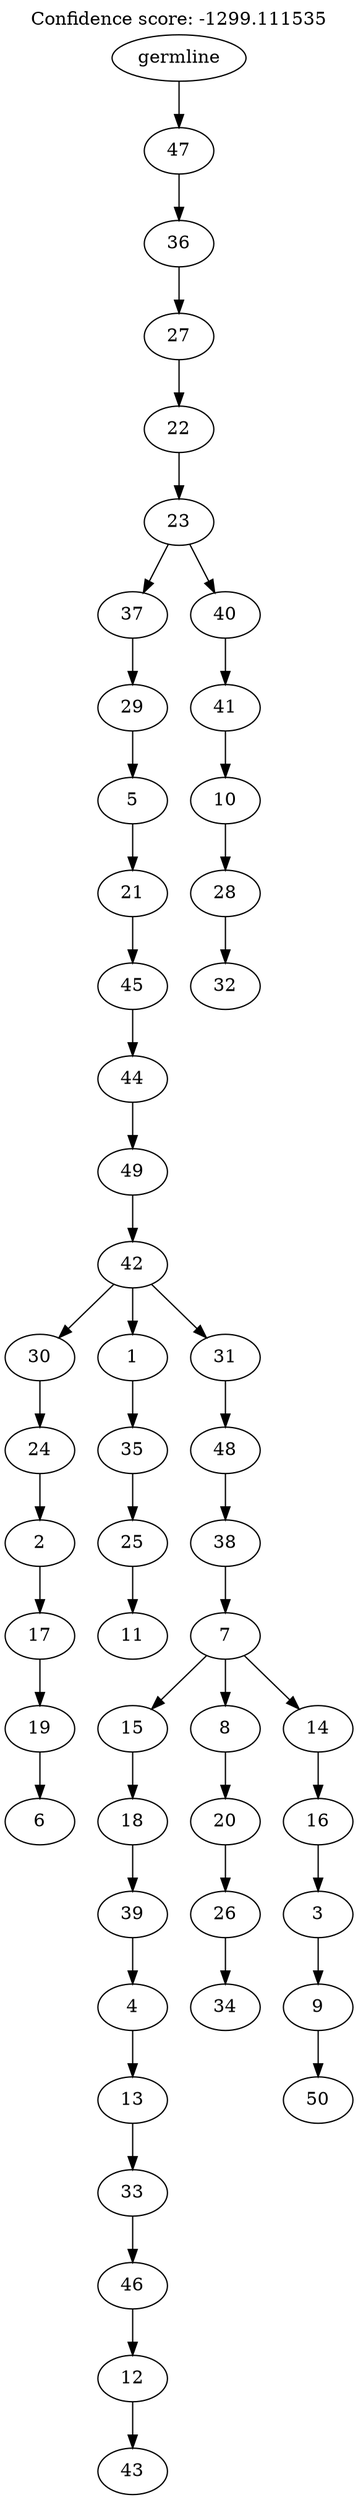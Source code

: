 digraph g {
	"49" -> "50";
	"50" [label="6"];
	"48" -> "49";
	"49" [label="19"];
	"47" -> "48";
	"48" [label="17"];
	"46" -> "47";
	"47" [label="2"];
	"45" -> "46";
	"46" [label="24"];
	"43" -> "44";
	"44" [label="11"];
	"42" -> "43";
	"43" [label="25"];
	"41" -> "42";
	"42" [label="35"];
	"39" -> "40";
	"40" [label="43"];
	"38" -> "39";
	"39" [label="12"];
	"37" -> "38";
	"38" [label="46"];
	"36" -> "37";
	"37" [label="33"];
	"35" -> "36";
	"36" [label="13"];
	"34" -> "35";
	"35" [label="4"];
	"33" -> "34";
	"34" [label="39"];
	"32" -> "33";
	"33" [label="18"];
	"30" -> "31";
	"31" [label="34"];
	"29" -> "30";
	"30" [label="26"];
	"28" -> "29";
	"29" [label="20"];
	"26" -> "27";
	"27" [label="50"];
	"25" -> "26";
	"26" [label="9"];
	"24" -> "25";
	"25" [label="3"];
	"23" -> "24";
	"24" [label="16"];
	"22" -> "23";
	"23" [label="14"];
	"22" -> "28";
	"28" [label="8"];
	"22" -> "32";
	"32" [label="15"];
	"21" -> "22";
	"22" [label="7"];
	"20" -> "21";
	"21" [label="38"];
	"19" -> "20";
	"20" [label="48"];
	"18" -> "19";
	"19" [label="31"];
	"18" -> "41";
	"41" [label="1"];
	"18" -> "45";
	"45" [label="30"];
	"17" -> "18";
	"18" [label="42"];
	"16" -> "17";
	"17" [label="49"];
	"15" -> "16";
	"16" [label="44"];
	"14" -> "15";
	"15" [label="45"];
	"13" -> "14";
	"14" [label="21"];
	"12" -> "13";
	"13" [label="5"];
	"11" -> "12";
	"12" [label="29"];
	"9" -> "10";
	"10" [label="32"];
	"8" -> "9";
	"9" [label="28"];
	"7" -> "8";
	"8" [label="10"];
	"6" -> "7";
	"7" [label="41"];
	"5" -> "6";
	"6" [label="40"];
	"5" -> "11";
	"11" [label="37"];
	"4" -> "5";
	"5" [label="23"];
	"3" -> "4";
	"4" [label="22"];
	"2" -> "3";
	"3" [label="27"];
	"1" -> "2";
	"2" [label="36"];
	"0" -> "1";
	"1" [label="47"];
	"0" [label="germline"];
	labelloc="t";
	label="Confidence score: -1299.111535";
}
